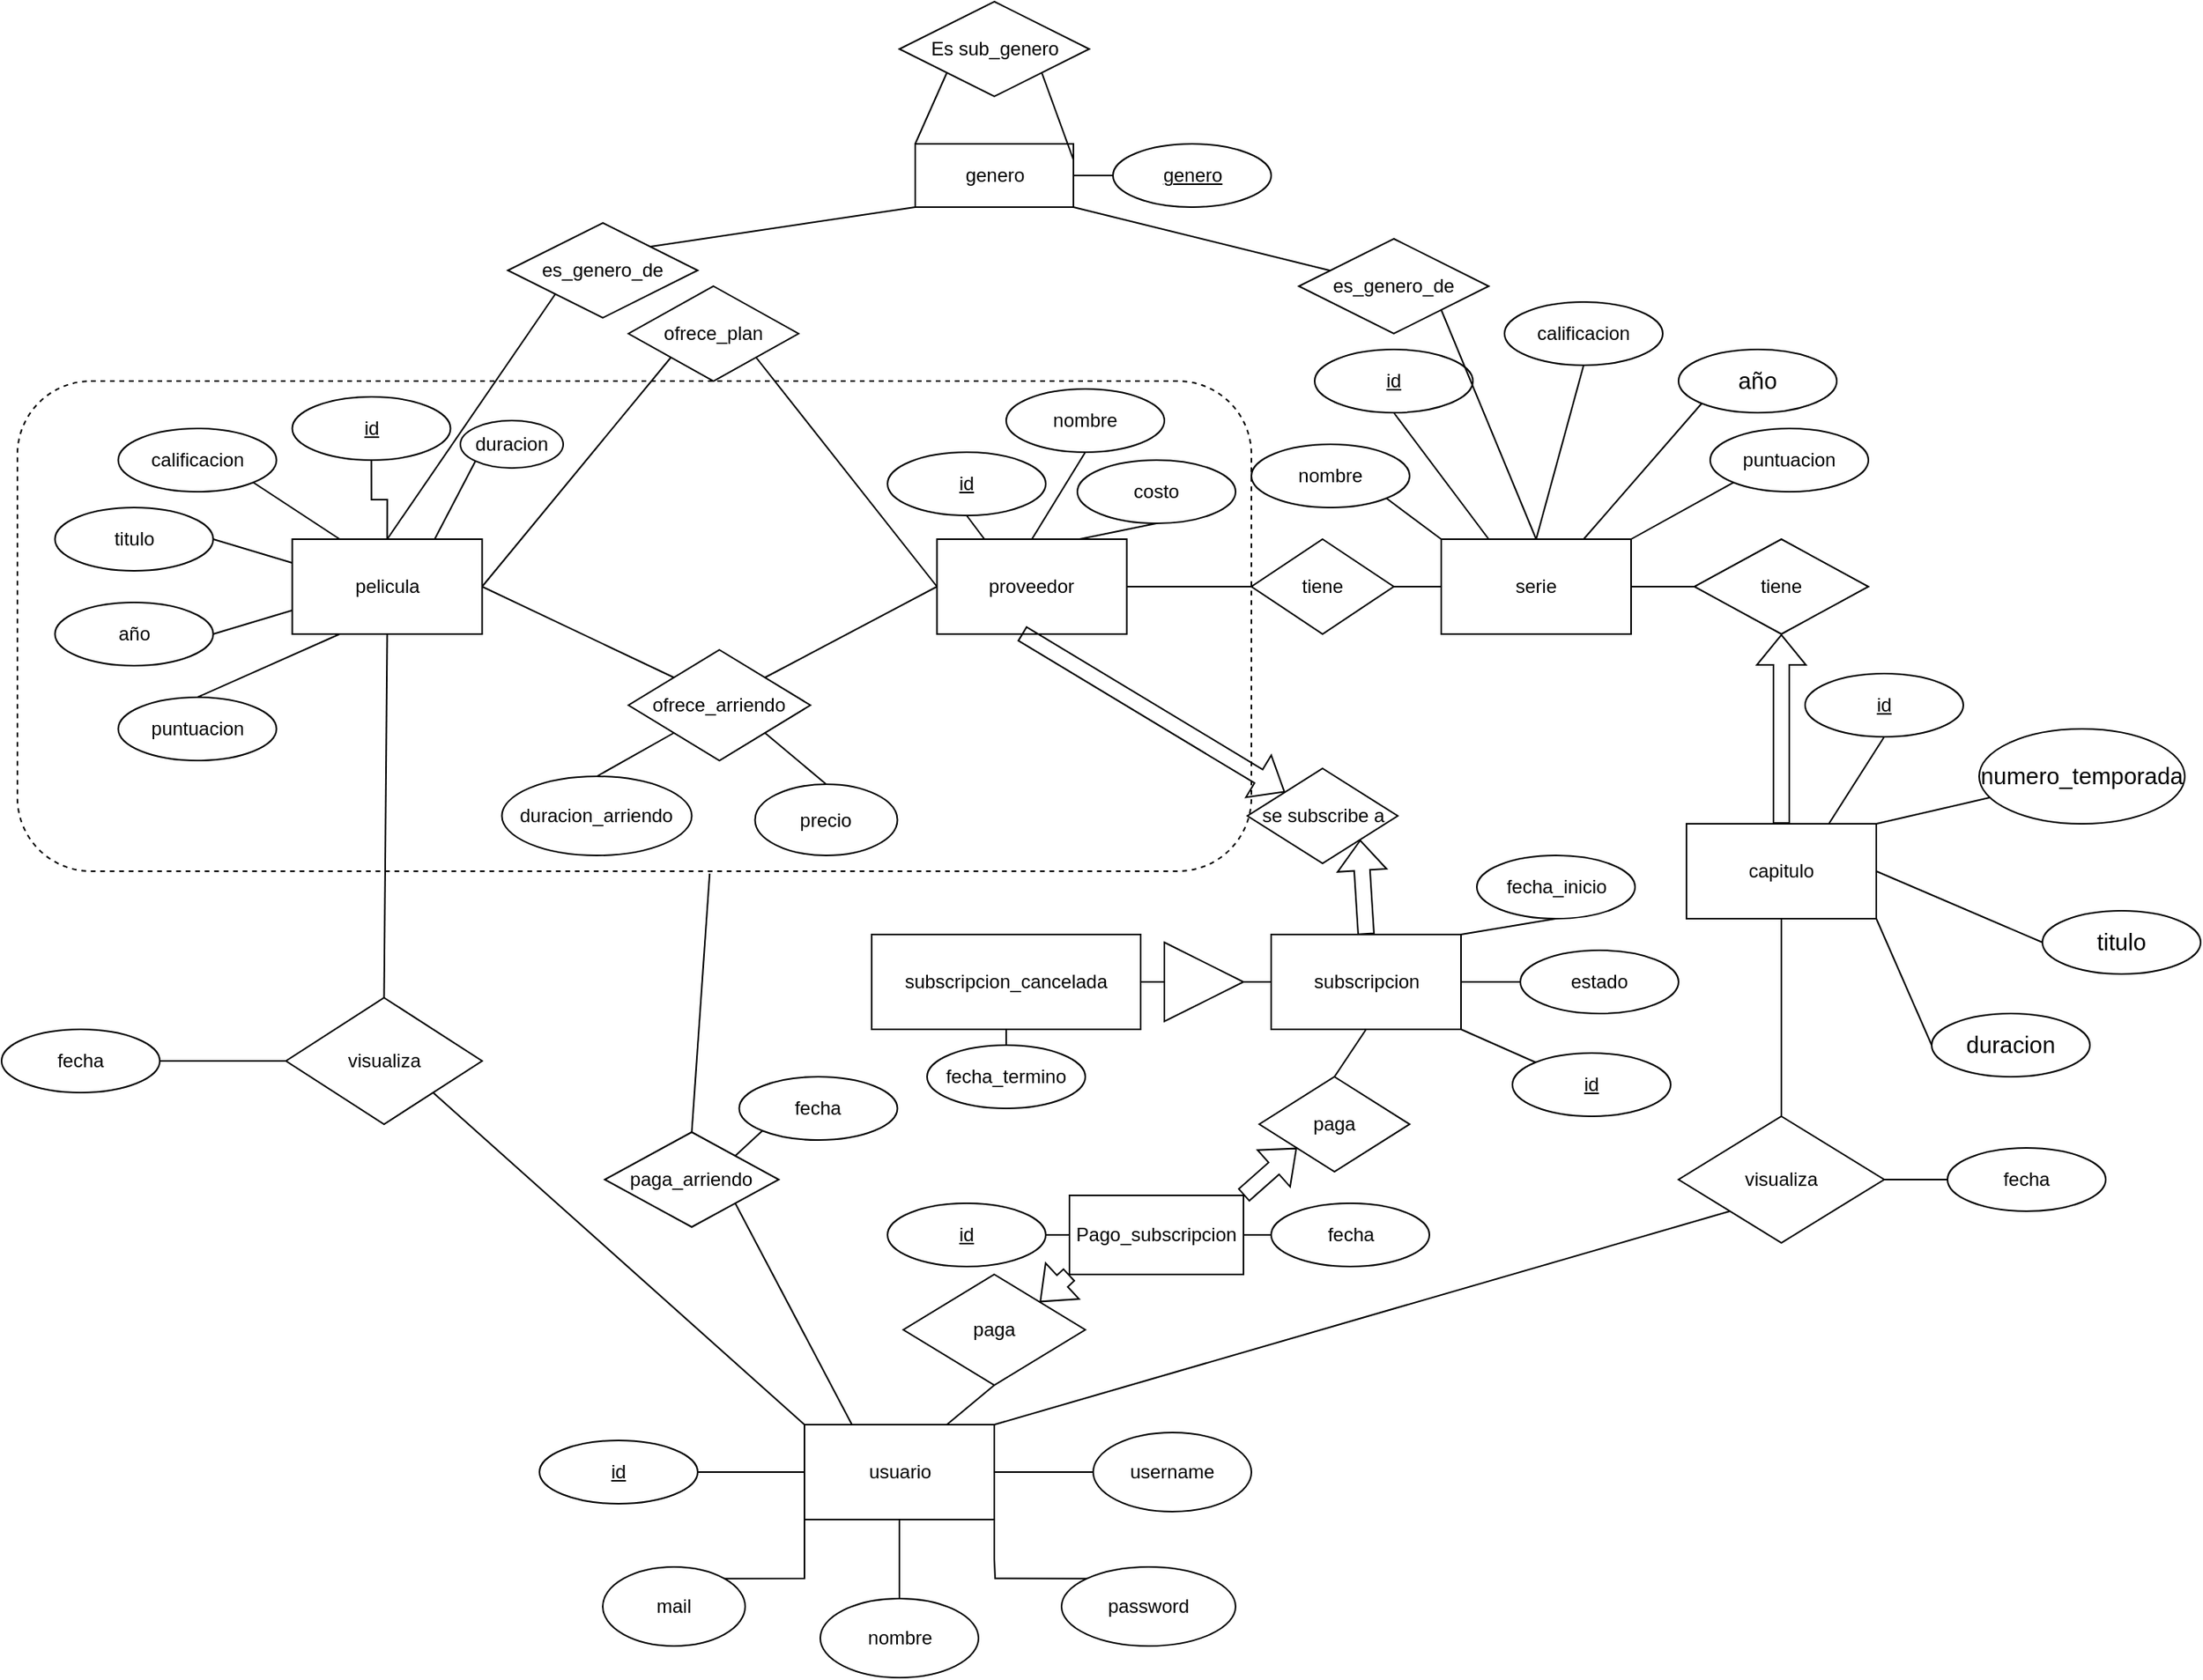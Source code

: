 <mxfile version="15.5.2" type="github">
  <diagram id="vlHWbcFzSscFvXUxdv6s" name="Page-1">
    <mxGraphModel dx="2475" dy="1999" grid="1" gridSize="10" guides="1" tooltips="1" connect="1" arrows="1" fold="1" page="1" pageScale="1" pageWidth="850" pageHeight="1100" math="0" shadow="0">
      <root>
        <mxCell id="0" />
        <mxCell id="1" parent="0" />
        <mxCell id="LzsUhwHeqIONg-uNbYEA-2" value="usuario" style="rounded=0;whiteSpace=wrap;html=1;" parent="1" vertex="1">
          <mxGeometry x="237.5" y="740" width="120" height="60" as="geometry" />
        </mxCell>
        <mxCell id="LzsUhwHeqIONg-uNbYEA-3" value="id" style="ellipse;whiteSpace=wrap;html=1;align=center;fontStyle=4;" parent="1" vertex="1">
          <mxGeometry x="70" y="750" width="100" height="40" as="geometry" />
        </mxCell>
        <mxCell id="LzsUhwHeqIONg-uNbYEA-4" value="" style="endArrow=none;html=1;rounded=0;edgeStyle=orthogonalEdgeStyle;entryX=1;entryY=0.5;entryDx=0;entryDy=0;exitX=0;exitY=0.5;exitDx=0;exitDy=0;" parent="1" source="LzsUhwHeqIONg-uNbYEA-2" target="LzsUhwHeqIONg-uNbYEA-3" edge="1">
          <mxGeometry relative="1" as="geometry">
            <mxPoint x="260" y="800" as="sourcePoint" />
            <mxPoint x="420" y="800" as="targetPoint" />
          </mxGeometry>
        </mxCell>
        <mxCell id="LzsUhwHeqIONg-uNbYEA-5" value="pelicula" style="rounded=0;whiteSpace=wrap;html=1;" parent="1" vertex="1">
          <mxGeometry x="-86.25" y="180" width="120" height="60" as="geometry" />
        </mxCell>
        <mxCell id="LzsUhwHeqIONg-uNbYEA-6" value="id" style="ellipse;whiteSpace=wrap;html=1;align=center;fontStyle=4;" parent="1" vertex="1">
          <mxGeometry x="-86.25" y="90" width="100" height="40" as="geometry" />
        </mxCell>
        <mxCell id="LzsUhwHeqIONg-uNbYEA-7" value="" style="endArrow=none;html=1;rounded=0;edgeStyle=orthogonalEdgeStyle;entryX=0.5;entryY=1;entryDx=0;entryDy=0;exitX=0.5;exitY=0;exitDx=0;exitDy=0;" parent="1" source="LzsUhwHeqIONg-uNbYEA-5" target="LzsUhwHeqIONg-uNbYEA-6" edge="1">
          <mxGeometry relative="1" as="geometry">
            <mxPoint x="-156.25" y="180" as="sourcePoint" />
            <mxPoint x="3.75" y="180" as="targetPoint" />
          </mxGeometry>
        </mxCell>
        <mxCell id="LzsUhwHeqIONg-uNbYEA-8" value="proveedor" style="rounded=0;whiteSpace=wrap;html=1;" parent="1" vertex="1">
          <mxGeometry x="321.25" y="180" width="120" height="60" as="geometry" />
        </mxCell>
        <mxCell id="LzsUhwHeqIONg-uNbYEA-9" value="id" style="ellipse;whiteSpace=wrap;html=1;align=center;fontStyle=4;" parent="1" vertex="1">
          <mxGeometry x="290" y="125" width="100" height="40" as="geometry" />
        </mxCell>
        <mxCell id="LzsUhwHeqIONg-uNbYEA-10" value="" style="endArrow=none;html=1;rounded=0;entryX=0.5;entryY=1;entryDx=0;entryDy=0;exitX=0.25;exitY=0;exitDx=0;exitDy=0;" parent="1" source="LzsUhwHeqIONg-uNbYEA-8" target="LzsUhwHeqIONg-uNbYEA-9" edge="1">
          <mxGeometry relative="1" as="geometry">
            <mxPoint x="-118.75" y="210" as="sourcePoint" />
            <mxPoint x="41.25" y="210" as="targetPoint" />
          </mxGeometry>
        </mxCell>
        <mxCell id="LzsUhwHeqIONg-uNbYEA-11" value="serie" style="rounded=0;whiteSpace=wrap;html=1;" parent="1" vertex="1">
          <mxGeometry x="640" y="180" width="120" height="60" as="geometry" />
        </mxCell>
        <mxCell id="LzsUhwHeqIONg-uNbYEA-12" value="id" style="ellipse;whiteSpace=wrap;html=1;align=center;fontStyle=4;" parent="1" vertex="1">
          <mxGeometry x="560" y="60" width="100" height="40" as="geometry" />
        </mxCell>
        <mxCell id="LzsUhwHeqIONg-uNbYEA-13" value="" style="endArrow=none;html=1;rounded=0;entryX=0.5;entryY=1;entryDx=0;entryDy=0;exitX=0.25;exitY=0;exitDx=0;exitDy=0;" parent="1" source="LzsUhwHeqIONg-uNbYEA-11" target="LzsUhwHeqIONg-uNbYEA-12" edge="1">
          <mxGeometry relative="1" as="geometry">
            <mxPoint x="700" y="180" as="sourcePoint" />
            <mxPoint x="860" y="180" as="targetPoint" />
          </mxGeometry>
        </mxCell>
        <mxCell id="LzsUhwHeqIONg-uNbYEA-14" value="ofrece_plan" style="shape=rhombus;perimeter=rhombusPerimeter;whiteSpace=wrap;html=1;align=center;" parent="1" vertex="1">
          <mxGeometry x="126.25" y="20" width="107.5" height="60" as="geometry" />
        </mxCell>
        <mxCell id="LzsUhwHeqIONg-uNbYEA-15" value="tiene" style="shape=rhombus;perimeter=rhombusPerimeter;whiteSpace=wrap;html=1;align=center;" parent="1" vertex="1">
          <mxGeometry x="520" y="180" width="90" height="60" as="geometry" />
        </mxCell>
        <mxCell id="LzsUhwHeqIONg-uNbYEA-16" value="" style="endArrow=none;html=1;rounded=0;exitX=1;exitY=0.5;exitDx=0;exitDy=0;entryX=0;entryY=1;entryDx=0;entryDy=0;" parent="1" source="LzsUhwHeqIONg-uNbYEA-5" target="LzsUhwHeqIONg-uNbYEA-14" edge="1">
          <mxGeometry relative="1" as="geometry">
            <mxPoint x="33.75" y="260" as="sourcePoint" />
            <mxPoint x="73.75" y="210" as="targetPoint" />
          </mxGeometry>
        </mxCell>
        <mxCell id="LzsUhwHeqIONg-uNbYEA-17" value="" style="endArrow=none;html=1;rounded=0;exitX=1;exitY=1;exitDx=0;exitDy=0;entryX=0;entryY=0.5;entryDx=0;entryDy=0;" parent="1" source="LzsUhwHeqIONg-uNbYEA-14" target="LzsUhwHeqIONg-uNbYEA-8" edge="1">
          <mxGeometry relative="1" as="geometry">
            <mxPoint x="206.25" y="120" as="sourcePoint" />
            <mxPoint x="326.25" y="210" as="targetPoint" />
          </mxGeometry>
        </mxCell>
        <mxCell id="LzsUhwHeqIONg-uNbYEA-18" value="" style="endArrow=none;html=1;rounded=0;edgeStyle=orthogonalEdgeStyle;exitX=1;exitY=0.5;exitDx=0;exitDy=0;entryX=0;entryY=0.5;entryDx=0;entryDy=0;" parent="1" source="LzsUhwHeqIONg-uNbYEA-8" target="LzsUhwHeqIONg-uNbYEA-15" edge="1">
          <mxGeometry relative="1" as="geometry">
            <mxPoint x="490" y="210" as="sourcePoint" />
            <mxPoint x="520" y="210" as="targetPoint" />
          </mxGeometry>
        </mxCell>
        <mxCell id="LzsUhwHeqIONg-uNbYEA-19" value="" style="endArrow=none;html=1;rounded=0;edgeStyle=orthogonalEdgeStyle;exitX=1;exitY=0.5;exitDx=0;exitDy=0;entryX=0;entryY=0.5;entryDx=0;entryDy=0;" parent="1" source="LzsUhwHeqIONg-uNbYEA-15" target="LzsUhwHeqIONg-uNbYEA-11" edge="1">
          <mxGeometry relative="1" as="geometry">
            <mxPoint x="440" y="60" as="sourcePoint" />
            <mxPoint x="600" y="60" as="targetPoint" />
          </mxGeometry>
        </mxCell>
        <mxCell id="LzsUhwHeqIONg-uNbYEA-20" value="paga" style="shape=rhombus;perimeter=rhombusPerimeter;whiteSpace=wrap;html=1;align=center;" parent="1" vertex="1">
          <mxGeometry x="300" y="645" width="115" height="70" as="geometry" />
        </mxCell>
        <mxCell id="LzsUhwHeqIONg-uNbYEA-21" value="" style="endArrow=none;html=1;rounded=0;exitX=0.5;exitY=1;exitDx=0;exitDy=0;entryX=0.75;entryY=0;entryDx=0;entryDy=0;" parent="1" source="LzsUhwHeqIONg-uNbYEA-20" target="LzsUhwHeqIONg-uNbYEA-2" edge="1">
          <mxGeometry relative="1" as="geometry">
            <mxPoint x="340" y="590" as="sourcePoint" />
            <mxPoint x="500" y="590" as="targetPoint" />
          </mxGeometry>
        </mxCell>
        <mxCell id="LzsUhwHeqIONg-uNbYEA-22" value="nombre" style="ellipse;whiteSpace=wrap;html=1;" parent="1" vertex="1">
          <mxGeometry x="247.5" y="850" width="100" height="50" as="geometry" />
        </mxCell>
        <mxCell id="LzsUhwHeqIONg-uNbYEA-23" value="mail" style="ellipse;whiteSpace=wrap;html=1;" parent="1" vertex="1">
          <mxGeometry x="110" y="830" width="90" height="50" as="geometry" />
        </mxCell>
        <mxCell id="LzsUhwHeqIONg-uNbYEA-24" value="password" style="ellipse;whiteSpace=wrap;html=1;" parent="1" vertex="1">
          <mxGeometry x="400" y="830" width="110" height="50" as="geometry" />
        </mxCell>
        <mxCell id="LzsUhwHeqIONg-uNbYEA-25" value="username" style="ellipse;whiteSpace=wrap;html=1;" parent="1" vertex="1">
          <mxGeometry x="420" y="745" width="100" height="50" as="geometry" />
        </mxCell>
        <mxCell id="LzsUhwHeqIONg-uNbYEA-26" value="" style="endArrow=none;html=1;rounded=0;edgeStyle=orthogonalEdgeStyle;exitX=1;exitY=0;exitDx=0;exitDy=0;entryX=0;entryY=1;entryDx=0;entryDy=0;" parent="1" source="LzsUhwHeqIONg-uNbYEA-23" target="LzsUhwHeqIONg-uNbYEA-2" edge="1">
          <mxGeometry relative="1" as="geometry">
            <mxPoint x="160" y="1000" as="sourcePoint" />
            <mxPoint x="320" y="1000" as="targetPoint" />
          </mxGeometry>
        </mxCell>
        <mxCell id="LzsUhwHeqIONg-uNbYEA-27" value="" style="endArrow=none;html=1;rounded=0;edgeStyle=orthogonalEdgeStyle;exitX=0.5;exitY=1;exitDx=0;exitDy=0;entryX=0.5;entryY=0;entryDx=0;entryDy=0;" parent="1" source="LzsUhwHeqIONg-uNbYEA-2" target="LzsUhwHeqIONg-uNbYEA-22" edge="1">
          <mxGeometry relative="1" as="geometry">
            <mxPoint x="360" y="800" as="sourcePoint" />
            <mxPoint x="520" y="800" as="targetPoint" />
          </mxGeometry>
        </mxCell>
        <mxCell id="LzsUhwHeqIONg-uNbYEA-28" value="" style="endArrow=none;html=1;rounded=0;edgeStyle=orthogonalEdgeStyle;entryX=0;entryY=0.5;entryDx=0;entryDy=0;exitX=1;exitY=0.5;exitDx=0;exitDy=0;" parent="1" source="LzsUhwHeqIONg-uNbYEA-2" target="LzsUhwHeqIONg-uNbYEA-25" edge="1">
          <mxGeometry relative="1" as="geometry">
            <mxPoint x="390" y="770" as="sourcePoint" />
            <mxPoint x="190" y="1040" as="targetPoint" />
          </mxGeometry>
        </mxCell>
        <mxCell id="LzsUhwHeqIONg-uNbYEA-29" value="" style="endArrow=none;html=1;rounded=0;edgeStyle=orthogonalEdgeStyle;exitX=1;exitY=1;exitDx=0;exitDy=0;entryX=0;entryY=0;entryDx=0;entryDy=0;" parent="1" source="LzsUhwHeqIONg-uNbYEA-2" target="LzsUhwHeqIONg-uNbYEA-24" edge="1">
          <mxGeometry relative="1" as="geometry">
            <mxPoint x="320" y="990" as="sourcePoint" />
            <mxPoint x="480" y="990" as="targetPoint" />
            <Array as="points">
              <mxPoint x="358" y="825" />
              <mxPoint x="358" y="857" />
            </Array>
          </mxGeometry>
        </mxCell>
        <mxCell id="LzsUhwHeqIONg-uNbYEA-30" value="duracion" style="ellipse;whiteSpace=wrap;html=1;align=center;" parent="1" vertex="1">
          <mxGeometry x="20" y="105" width="65" height="30" as="geometry" />
        </mxCell>
        <mxCell id="LzsUhwHeqIONg-uNbYEA-31" value="calificacion" style="ellipse;whiteSpace=wrap;html=1;align=center;" parent="1" vertex="1">
          <mxGeometry x="-196.25" y="110" width="100" height="40" as="geometry" />
        </mxCell>
        <mxCell id="LzsUhwHeqIONg-uNbYEA-32" value="año" style="ellipse;whiteSpace=wrap;html=1;align=center;" parent="1" vertex="1">
          <mxGeometry x="-236.25" y="220" width="100" height="40" as="geometry" />
        </mxCell>
        <mxCell id="LzsUhwHeqIONg-uNbYEA-33" value="puntuacion" style="ellipse;whiteSpace=wrap;html=1;align=center;" parent="1" vertex="1">
          <mxGeometry x="-196.25" y="280" width="100" height="40" as="geometry" />
        </mxCell>
        <mxCell id="LzsUhwHeqIONg-uNbYEA-34" value="titulo" style="ellipse;whiteSpace=wrap;html=1;align=center;" parent="1" vertex="1">
          <mxGeometry x="-236.25" y="160" width="100" height="40" as="geometry" />
        </mxCell>
        <mxCell id="LzsUhwHeqIONg-uNbYEA-35" value="" style="endArrow=none;html=1;rounded=0;exitX=1;exitY=0.5;exitDx=0;exitDy=0;entryX=0;entryY=0.25;entryDx=0;entryDy=0;" parent="1" source="LzsUhwHeqIONg-uNbYEA-34" target="LzsUhwHeqIONg-uNbYEA-5" edge="1">
          <mxGeometry relative="1" as="geometry">
            <mxPoint x="-116.25" y="190" as="sourcePoint" />
            <mxPoint x="-86.25" y="180" as="targetPoint" />
          </mxGeometry>
        </mxCell>
        <mxCell id="LzsUhwHeqIONg-uNbYEA-36" value="" style="endArrow=none;html=1;rounded=0;entryX=0;entryY=1;entryDx=0;entryDy=0;exitX=0.75;exitY=0;exitDx=0;exitDy=0;" parent="1" source="LzsUhwHeqIONg-uNbYEA-5" target="LzsUhwHeqIONg-uNbYEA-30" edge="1">
          <mxGeometry relative="1" as="geometry">
            <mxPoint x="-86.25" y="270" as="sourcePoint" />
            <mxPoint x="73.75" y="270" as="targetPoint" />
          </mxGeometry>
        </mxCell>
        <mxCell id="LzsUhwHeqIONg-uNbYEA-37" value="" style="endArrow=none;html=1;rounded=0;exitX=1;exitY=1;exitDx=0;exitDy=0;entryX=0.25;entryY=0;entryDx=0;entryDy=0;" parent="1" source="LzsUhwHeqIONg-uNbYEA-31" target="LzsUhwHeqIONg-uNbYEA-5" edge="1">
          <mxGeometry relative="1" as="geometry">
            <mxPoint x="-46.25" y="370" as="sourcePoint" />
            <mxPoint x="113.75" y="370" as="targetPoint" />
          </mxGeometry>
        </mxCell>
        <mxCell id="LzsUhwHeqIONg-uNbYEA-38" value="" style="endArrow=none;html=1;rounded=0;exitX=1;exitY=0.5;exitDx=0;exitDy=0;entryX=0;entryY=0.75;entryDx=0;entryDy=0;" parent="1" source="LzsUhwHeqIONg-uNbYEA-32" target="LzsUhwHeqIONg-uNbYEA-5" edge="1">
          <mxGeometry relative="1" as="geometry">
            <mxPoint x="-106.25" y="420" as="sourcePoint" />
            <mxPoint x="53.75" y="420" as="targetPoint" />
          </mxGeometry>
        </mxCell>
        <mxCell id="LzsUhwHeqIONg-uNbYEA-39" value="" style="endArrow=none;html=1;rounded=0;exitX=0.5;exitY=0;exitDx=0;exitDy=0;entryX=0.25;entryY=1;entryDx=0;entryDy=0;" parent="1" source="LzsUhwHeqIONg-uNbYEA-33" target="LzsUhwHeqIONg-uNbYEA-5" edge="1">
          <mxGeometry relative="1" as="geometry">
            <mxPoint x="-120.895" y="285.858" as="sourcePoint" />
            <mxPoint x="23.75" y="430" as="targetPoint" />
          </mxGeometry>
        </mxCell>
        <mxCell id="LzsUhwHeqIONg-uNbYEA-40" value="puntuacion" style="ellipse;whiteSpace=wrap;html=1;align=center;" parent="1" vertex="1">
          <mxGeometry x="810" y="110" width="100" height="40" as="geometry" />
        </mxCell>
        <mxCell id="LzsUhwHeqIONg-uNbYEA-41" value="calificacion" style="ellipse;whiteSpace=wrap;html=1;align=center;" parent="1" vertex="1">
          <mxGeometry x="680" y="30" width="100" height="40" as="geometry" />
        </mxCell>
        <mxCell id="LzsUhwHeqIONg-uNbYEA-42" value="nombre" style="ellipse;whiteSpace=wrap;html=1;align=center;" parent="1" vertex="1">
          <mxGeometry x="520" y="120" width="100" height="40" as="geometry" />
        </mxCell>
        <mxCell id="LzsUhwHeqIONg-uNbYEA-43" value="" style="endArrow=none;html=1;rounded=0;exitX=1;exitY=1;exitDx=0;exitDy=0;entryX=0;entryY=0;entryDx=0;entryDy=0;" parent="1" source="LzsUhwHeqIONg-uNbYEA-42" target="LzsUhwHeqIONg-uNbYEA-11" edge="1">
          <mxGeometry relative="1" as="geometry">
            <mxPoint x="620" y="160" as="sourcePoint" />
            <mxPoint x="780" y="160" as="targetPoint" />
          </mxGeometry>
        </mxCell>
        <mxCell id="LzsUhwHeqIONg-uNbYEA-44" value="" style="endArrow=none;html=1;exitX=0.5;exitY=0;exitDx=0;exitDy=0;rounded=0;entryX=0.5;entryY=1;entryDx=0;entryDy=0;" parent="1" source="LzsUhwHeqIONg-uNbYEA-11" target="LzsUhwHeqIONg-uNbYEA-41" edge="1">
          <mxGeometry relative="1" as="geometry">
            <mxPoint x="620" y="290" as="sourcePoint" />
            <mxPoint x="710" y="80" as="targetPoint" />
          </mxGeometry>
        </mxCell>
        <mxCell id="LzsUhwHeqIONg-uNbYEA-45" value="" style="endArrow=none;html=1;rounded=0;exitX=1;exitY=0;exitDx=0;exitDy=0;entryX=0;entryY=1;entryDx=0;entryDy=0;" parent="1" source="LzsUhwHeqIONg-uNbYEA-11" target="LzsUhwHeqIONg-uNbYEA-40" edge="1">
          <mxGeometry relative="1" as="geometry">
            <mxPoint x="790" y="220" as="sourcePoint" />
            <mxPoint x="820" y="210" as="targetPoint" />
          </mxGeometry>
        </mxCell>
        <mxCell id="LzsUhwHeqIONg-uNbYEA-48" value="nombre" style="ellipse;whiteSpace=wrap;html=1;align=center;" parent="1" vertex="1">
          <mxGeometry x="365" y="85" width="100" height="40" as="geometry" />
        </mxCell>
        <mxCell id="LzsUhwHeqIONg-uNbYEA-49" value="" style="endArrow=none;html=1;rounded=0;entryX=0.5;entryY=1;entryDx=0;entryDy=0;exitX=0.5;exitY=0;exitDx=0;exitDy=0;" parent="1" source="LzsUhwHeqIONg-uNbYEA-8" target="LzsUhwHeqIONg-uNbYEA-48" edge="1">
          <mxGeometry relative="1" as="geometry">
            <mxPoint x="371.25" y="190" as="sourcePoint" />
            <mxPoint x="303.75" y="100" as="targetPoint" />
          </mxGeometry>
        </mxCell>
        <mxCell id="LzsUhwHeqIONg-uNbYEA-50" value="costo" style="ellipse;whiteSpace=wrap;html=1;align=center;" parent="1" vertex="1">
          <mxGeometry x="410" y="130" width="100" height="40" as="geometry" />
        </mxCell>
        <mxCell id="LzsUhwHeqIONg-uNbYEA-51" value="" style="endArrow=none;html=1;rounded=0;entryX=0.5;entryY=1;entryDx=0;entryDy=0;exitX=0.75;exitY=0;exitDx=0;exitDy=0;" parent="1" source="LzsUhwHeqIONg-uNbYEA-8" target="LzsUhwHeqIONg-uNbYEA-50" edge="1">
          <mxGeometry relative="1" as="geometry">
            <mxPoint x="371.25" y="190" as="sourcePoint" />
            <mxPoint x="303.75" y="100" as="targetPoint" />
            <Array as="points" />
          </mxGeometry>
        </mxCell>
        <mxCell id="LzsUhwHeqIONg-uNbYEA-58" value="precio" style="ellipse;whiteSpace=wrap;html=1;align=center;" parent="1" vertex="1">
          <mxGeometry x="206.25" y="335" width="90" height="45" as="geometry" />
        </mxCell>
        <mxCell id="LzsUhwHeqIONg-uNbYEA-59" value="duracion_arriendo" style="ellipse;whiteSpace=wrap;html=1;align=center;" parent="1" vertex="1">
          <mxGeometry x="46.25" y="330" width="120" height="50" as="geometry" />
        </mxCell>
        <mxCell id="LzsUhwHeqIONg-uNbYEA-60" value="" style="endArrow=none;html=1;rounded=0;exitX=0.5;exitY=0;exitDx=0;exitDy=0;entryX=0;entryY=1;entryDx=0;entryDy=0;" parent="1" source="LzsUhwHeqIONg-uNbYEA-59" target="LzsUhwHeqIONg-uNbYEA-71" edge="1">
          <mxGeometry relative="1" as="geometry">
            <mxPoint x="316.25" y="380" as="sourcePoint" />
            <mxPoint x="196.25" y="450" as="targetPoint" />
          </mxGeometry>
        </mxCell>
        <mxCell id="LzsUhwHeqIONg-uNbYEA-63" value="" style="endArrow=none;html=1;rounded=0;exitX=1;exitY=1;exitDx=0;exitDy=0;entryX=0.5;entryY=0;entryDx=0;entryDy=0;" parent="1" source="LzsUhwHeqIONg-uNbYEA-71" target="LzsUhwHeqIONg-uNbYEA-58" edge="1">
          <mxGeometry relative="1" as="geometry">
            <mxPoint x="256.25" y="450" as="sourcePoint" />
            <mxPoint x="226.25" y="430" as="targetPoint" />
          </mxGeometry>
        </mxCell>
        <mxCell id="LzsUhwHeqIONg-uNbYEA-71" value="ofrece_arriendo" style="rhombus;whiteSpace=wrap;html=1;" parent="1" vertex="1">
          <mxGeometry x="126.25" y="250" width="115" height="70" as="geometry" />
        </mxCell>
        <mxCell id="LzsUhwHeqIONg-uNbYEA-72" value="" style="endArrow=none;html=1;rounded=0;exitX=1;exitY=0.5;exitDx=0;exitDy=0;entryX=0;entryY=0;entryDx=0;entryDy=0;" parent="1" source="LzsUhwHeqIONg-uNbYEA-5" target="LzsUhwHeqIONg-uNbYEA-71" edge="1">
          <mxGeometry relative="1" as="geometry">
            <mxPoint x="43.75" y="220" as="sourcePoint" />
            <mxPoint x="156.25" y="170" as="targetPoint" />
          </mxGeometry>
        </mxCell>
        <mxCell id="LzsUhwHeqIONg-uNbYEA-73" value="" style="endArrow=none;html=1;rounded=0;exitX=1;exitY=0;exitDx=0;exitDy=0;entryX=0;entryY=0.5;entryDx=0;entryDy=0;" parent="1" source="LzsUhwHeqIONg-uNbYEA-71" target="LzsUhwHeqIONg-uNbYEA-8" edge="1">
          <mxGeometry relative="1" as="geometry">
            <mxPoint x="43.75" y="220" as="sourcePoint" />
            <mxPoint x="170" y="277.5" as="targetPoint" />
          </mxGeometry>
        </mxCell>
        <mxCell id="LzsUhwHeqIONg-uNbYEA-74" value="paga_arriendo" style="rhombus;whiteSpace=wrap;html=1;" parent="1" vertex="1">
          <mxGeometry x="111.25" y="555" width="110" height="60" as="geometry" />
        </mxCell>
        <mxCell id="LzsUhwHeqIONg-uNbYEA-76" value="capitulo" style="whiteSpace=wrap;html=1;align=center;" parent="1" vertex="1">
          <mxGeometry x="795" y="360" width="120" height="60" as="geometry" />
        </mxCell>
        <mxCell id="LzsUhwHeqIONg-uNbYEA-77" value="tiene" style="shape=rhombus;perimeter=rhombusPerimeter;whiteSpace=wrap;html=1;align=center;" parent="1" vertex="1">
          <mxGeometry x="800" y="180" width="110" height="60" as="geometry" />
        </mxCell>
        <mxCell id="LzsUhwHeqIONg-uNbYEA-78" value="" style="endArrow=none;html=1;rounded=0;entryX=0;entryY=0.5;entryDx=0;entryDy=0;exitX=1;exitY=0.5;exitDx=0;exitDy=0;" parent="1" source="LzsUhwHeqIONg-uNbYEA-11" target="LzsUhwHeqIONg-uNbYEA-77" edge="1">
          <mxGeometry relative="1" as="geometry">
            <mxPoint x="800" y="230" as="sourcePoint" />
            <mxPoint x="570" y="180" as="targetPoint" />
          </mxGeometry>
        </mxCell>
        <mxCell id="LzsUhwHeqIONg-uNbYEA-81" value="id" style="ellipse;whiteSpace=wrap;html=1;align=center;fontStyle=4;" parent="1" vertex="1">
          <mxGeometry x="870" y="265" width="100" height="40" as="geometry" />
        </mxCell>
        <mxCell id="LzsUhwHeqIONg-uNbYEA-82" value="" style="endArrow=none;html=1;rounded=0;entryX=0.75;entryY=0;entryDx=0;entryDy=0;exitX=0.5;exitY=1;exitDx=0;exitDy=0;" parent="1" target="LzsUhwHeqIONg-uNbYEA-76" edge="1" source="LzsUhwHeqIONg-uNbYEA-81">
          <mxGeometry relative="1" as="geometry">
            <mxPoint x="1010" y="110" as="sourcePoint" />
            <mxPoint x="1170" y="110" as="targetPoint" />
          </mxGeometry>
        </mxCell>
        <mxCell id="LzsUhwHeqIONg-uNbYEA-83" value="&lt;span style=&quot;font-size: 11.0pt ; line-height: 107% ; font-family: &amp;#34;calibri&amp;#34; , sans-serif&quot;&gt;numero_temporada&lt;/span&gt;" style="ellipse;whiteSpace=wrap;html=1;align=center;" parent="1" vertex="1">
          <mxGeometry x="980" y="300" width="130" height="60" as="geometry" />
        </mxCell>
        <mxCell id="LzsUhwHeqIONg-uNbYEA-84" value="&lt;span style=&quot;font-size: 11.0pt ; line-height: 107% ; font-family: &amp;#34;calibri&amp;#34; , sans-serif&quot;&gt;titulo&lt;/span&gt;" style="ellipse;whiteSpace=wrap;html=1;align=center;" parent="1" vertex="1">
          <mxGeometry x="1020" y="415" width="100" height="40" as="geometry" />
        </mxCell>
        <mxCell id="LzsUhwHeqIONg-uNbYEA-85" value="&lt;span style=&quot;font-size: 11.0pt ; line-height: 107% ; font-family: &amp;#34;calibri&amp;#34; , sans-serif&quot;&gt;año&lt;/span&gt;" style="ellipse;whiteSpace=wrap;html=1;align=center;" parent="1" vertex="1">
          <mxGeometry x="790" y="60" width="100" height="40" as="geometry" />
        </mxCell>
        <mxCell id="LzsUhwHeqIONg-uNbYEA-86" value="&lt;span style=&quot;font-size: 11.0pt ; line-height: 107% ; font-family: &amp;#34;calibri&amp;#34; , sans-serif&quot;&gt;duracion&lt;/span&gt;" style="ellipse;whiteSpace=wrap;html=1;align=center;" parent="1" vertex="1">
          <mxGeometry x="950" y="480" width="100" height="40" as="geometry" />
        </mxCell>
        <mxCell id="LzsUhwHeqIONg-uNbYEA-87" value="" style="endArrow=none;html=1;rounded=0;exitX=1;exitY=0;exitDx=0;exitDy=0;" parent="1" source="LzsUhwHeqIONg-uNbYEA-76" target="LzsUhwHeqIONg-uNbYEA-83" edge="1">
          <mxGeometry relative="1" as="geometry">
            <mxPoint x="1000" y="310" as="sourcePoint" />
            <mxPoint x="1160" y="310" as="targetPoint" />
          </mxGeometry>
        </mxCell>
        <mxCell id="LzsUhwHeqIONg-uNbYEA-89" value="" style="endArrow=none;html=1;rounded=0;entryX=0;entryY=0.5;entryDx=0;entryDy=0;exitX=1;exitY=1;exitDx=0;exitDy=0;" parent="1" target="LzsUhwHeqIONg-uNbYEA-86" edge="1" source="LzsUhwHeqIONg-uNbYEA-76">
          <mxGeometry relative="1" as="geometry">
            <mxPoint x="1110" y="210" as="sourcePoint" />
            <mxPoint x="1270" y="210" as="targetPoint" />
          </mxGeometry>
        </mxCell>
        <mxCell id="LzsUhwHeqIONg-uNbYEA-90" value="" style="endArrow=none;html=1;rounded=0;entryX=0;entryY=1;entryDx=0;entryDy=0;exitX=0.75;exitY=0;exitDx=0;exitDy=0;" parent="1" source="LzsUhwHeqIONg-uNbYEA-11" target="LzsUhwHeqIONg-uNbYEA-85" edge="1">
          <mxGeometry relative="1" as="geometry">
            <mxPoint x="1120" y="220" as="sourcePoint" />
            <mxPoint x="1250" y="220" as="targetPoint" />
          </mxGeometry>
        </mxCell>
        <mxCell id="LzsUhwHeqIONg-uNbYEA-91" value="" style="endArrow=none;html=1;rounded=0;entryX=0;entryY=0.5;entryDx=0;entryDy=0;exitX=1;exitY=0.5;exitDx=0;exitDy=0;" parent="1" source="LzsUhwHeqIONg-uNbYEA-76" target="LzsUhwHeqIONg-uNbYEA-84" edge="1">
          <mxGeometry relative="1" as="geometry">
            <mxPoint x="1130" y="230" as="sourcePoint" />
            <mxPoint x="1260" y="230" as="targetPoint" />
          </mxGeometry>
        </mxCell>
        <mxCell id="LzsUhwHeqIONg-uNbYEA-92" value="genero" style="whiteSpace=wrap;html=1;align=center;" parent="1" vertex="1">
          <mxGeometry x="307.5" y="-70" width="100" height="40" as="geometry" />
        </mxCell>
        <mxCell id="LzsUhwHeqIONg-uNbYEA-93" value="Es sub_genero" style="shape=rhombus;perimeter=rhombusPerimeter;whiteSpace=wrap;html=1;align=center;" parent="1" vertex="1">
          <mxGeometry x="297.5" y="-160" width="120" height="60" as="geometry" />
        </mxCell>
        <mxCell id="LzsUhwHeqIONg-uNbYEA-94" value="" style="endArrow=none;html=1;rounded=0;entryX=0;entryY=0;entryDx=0;entryDy=0;exitX=0;exitY=1;exitDx=0;exitDy=0;" parent="1" source="LzsUhwHeqIONg-uNbYEA-93" target="LzsUhwHeqIONg-uNbYEA-92" edge="1">
          <mxGeometry relative="1" as="geometry">
            <mxPoint x="122.5" y="-80" as="sourcePoint" />
            <mxPoint x="282.5" y="-80" as="targetPoint" />
          </mxGeometry>
        </mxCell>
        <mxCell id="LzsUhwHeqIONg-uNbYEA-95" value="" style="endArrow=none;html=1;rounded=0;exitX=1;exitY=1;exitDx=0;exitDy=0;entryX=1;entryY=0.25;entryDx=0;entryDy=0;" parent="1" source="LzsUhwHeqIONg-uNbYEA-93" target="LzsUhwHeqIONg-uNbYEA-92" edge="1">
          <mxGeometry relative="1" as="geometry">
            <mxPoint x="562.5" y="-190" as="sourcePoint" />
            <mxPoint x="722.5" y="-190" as="targetPoint" />
          </mxGeometry>
        </mxCell>
        <mxCell id="LzsUhwHeqIONg-uNbYEA-96" value="es_genero_de" style="shape=rhombus;perimeter=rhombusPerimeter;whiteSpace=wrap;html=1;align=center;" parent="1" vertex="1">
          <mxGeometry x="50" y="-20" width="120" height="60" as="geometry" />
        </mxCell>
        <mxCell id="LzsUhwHeqIONg-uNbYEA-97" value="es_genero_de" style="shape=rhombus;perimeter=rhombusPerimeter;whiteSpace=wrap;html=1;align=center;" parent="1" vertex="1">
          <mxGeometry x="550" y="-10" width="120" height="60" as="geometry" />
        </mxCell>
        <mxCell id="LzsUhwHeqIONg-uNbYEA-99" value="" style="endArrow=none;html=1;rounded=0;exitX=1;exitY=0;exitDx=0;exitDy=0;entryX=0;entryY=1;entryDx=0;entryDy=0;" parent="1" source="LzsUhwHeqIONg-uNbYEA-96" target="LzsUhwHeqIONg-uNbYEA-92" edge="1">
          <mxGeometry relative="1" as="geometry">
            <mxPoint x="290" y="-40" as="sourcePoint" />
            <mxPoint x="450" y="-40" as="targetPoint" />
          </mxGeometry>
        </mxCell>
        <mxCell id="LzsUhwHeqIONg-uNbYEA-100" value="" style="endArrow=none;html=1;rounded=0;entryX=1;entryY=1;entryDx=0;entryDy=0;" parent="1" source="LzsUhwHeqIONg-uNbYEA-97" target="LzsUhwHeqIONg-uNbYEA-92" edge="1">
          <mxGeometry relative="1" as="geometry">
            <mxPoint x="220" y="-35" as="sourcePoint" />
            <mxPoint x="375" y="-130" as="targetPoint" />
          </mxGeometry>
        </mxCell>
        <mxCell id="LzsUhwHeqIONg-uNbYEA-101" value="" style="endArrow=none;html=1;rounded=0;entryX=1;entryY=1;entryDx=0;entryDy=0;exitX=0.5;exitY=0;exitDx=0;exitDy=0;" parent="1" source="LzsUhwHeqIONg-uNbYEA-11" target="LzsUhwHeqIONg-uNbYEA-97" edge="1">
          <mxGeometry relative="1" as="geometry">
            <mxPoint x="883.333" y="-26.667" as="sourcePoint" />
            <mxPoint x="750" y="-110" as="targetPoint" />
          </mxGeometry>
        </mxCell>
        <mxCell id="LzsUhwHeqIONg-uNbYEA-102" value="" style="endArrow=none;html=1;rounded=0;entryX=0;entryY=1;entryDx=0;entryDy=0;exitX=0.5;exitY=0;exitDx=0;exitDy=0;" parent="1" source="LzsUhwHeqIONg-uNbYEA-5" target="LzsUhwHeqIONg-uNbYEA-96" edge="1">
          <mxGeometry relative="1" as="geometry">
            <mxPoint x="-140" y="-10" as="sourcePoint" />
            <mxPoint x="20" y="-10" as="targetPoint" />
          </mxGeometry>
        </mxCell>
        <mxCell id="Lq-seX1ARuiqlSKqtP_e-1" value="&lt;span&gt;subscripcion&lt;/span&gt;" style="rounded=0;whiteSpace=wrap;html=1;" vertex="1" parent="1">
          <mxGeometry x="532.5" y="430" width="120" height="60" as="geometry" />
        </mxCell>
        <mxCell id="Lq-seX1ARuiqlSKqtP_e-2" value="subscripcion_cancelada" style="rounded=0;whiteSpace=wrap;html=1;" vertex="1" parent="1">
          <mxGeometry x="280" y="430" width="170" height="60" as="geometry" />
        </mxCell>
        <mxCell id="Lq-seX1ARuiqlSKqtP_e-3" value="" style="triangle;whiteSpace=wrap;html=1;rotation=0;" vertex="1" parent="1">
          <mxGeometry x="465" y="435" width="50" height="50" as="geometry" />
        </mxCell>
        <mxCell id="Lq-seX1ARuiqlSKqtP_e-7" value="" style="shape=flexArrow;endArrow=classic;html=1;rounded=0;exitX=0.5;exitY=0;exitDx=0;exitDy=0;entryX=1;entryY=1;entryDx=0;entryDy=0;" edge="1" parent="1" source="Lq-seX1ARuiqlSKqtP_e-1" target="Lq-seX1ARuiqlSKqtP_e-8">
          <mxGeometry width="50" height="50" relative="1" as="geometry">
            <mxPoint x="522.5" y="400" as="sourcePoint" />
            <mxPoint x="572.5" y="420" as="targetPoint" />
          </mxGeometry>
        </mxCell>
        <mxCell id="Lq-seX1ARuiqlSKqtP_e-8" value="se subscribe a" style="shape=rhombus;perimeter=rhombusPerimeter;whiteSpace=wrap;html=1;align=center;" vertex="1" parent="1">
          <mxGeometry x="517.5" y="325" width="95" height="60" as="geometry" />
        </mxCell>
        <mxCell id="Lq-seX1ARuiqlSKqtP_e-9" value="id" style="ellipse;whiteSpace=wrap;html=1;align=center;fontStyle=4;" vertex="1" parent="1">
          <mxGeometry x="685" y="505" width="100" height="40" as="geometry" />
        </mxCell>
        <mxCell id="Lq-seX1ARuiqlSKqtP_e-10" value="" style="endArrow=none;html=1;rounded=0;exitX=1;exitY=1;exitDx=0;exitDy=0;entryX=0;entryY=0;entryDx=0;entryDy=0;" edge="1" parent="1" source="Lq-seX1ARuiqlSKqtP_e-1" target="Lq-seX1ARuiqlSKqtP_e-9">
          <mxGeometry relative="1" as="geometry">
            <mxPoint x="772.5" y="460" as="sourcePoint" />
            <mxPoint x="677.145" y="505.858" as="targetPoint" />
          </mxGeometry>
        </mxCell>
        <mxCell id="Lq-seX1ARuiqlSKqtP_e-12" value="fecha_termino" style="ellipse;whiteSpace=wrap;html=1;align=center;" vertex="1" parent="1">
          <mxGeometry x="315" y="500" width="100" height="40" as="geometry" />
        </mxCell>
        <mxCell id="Lq-seX1ARuiqlSKqtP_e-13" value="" style="endArrow=none;html=1;rounded=0;exitX=0.5;exitY=1;exitDx=0;exitDy=0;entryX=0.5;entryY=0;entryDx=0;entryDy=0;" edge="1" parent="1" source="Lq-seX1ARuiqlSKqtP_e-2" target="Lq-seX1ARuiqlSKqtP_e-12">
          <mxGeometry relative="1" as="geometry">
            <mxPoint x="1002.5" y="410" as="sourcePoint" />
            <mxPoint x="947.5" y="390" as="targetPoint" />
          </mxGeometry>
        </mxCell>
        <mxCell id="Lq-seX1ARuiqlSKqtP_e-14" value="fecha_inicio" style="ellipse;whiteSpace=wrap;html=1;align=center;" vertex="1" parent="1">
          <mxGeometry x="662.5" y="380" width="100" height="40" as="geometry" />
        </mxCell>
        <mxCell id="Lq-seX1ARuiqlSKqtP_e-15" value="" style="endArrow=none;html=1;rounded=0;exitX=1;exitY=0;exitDx=0;exitDy=0;entryX=0.5;entryY=1;entryDx=0;entryDy=0;" edge="1" parent="1" source="Lq-seX1ARuiqlSKqtP_e-1" target="Lq-seX1ARuiqlSKqtP_e-14">
          <mxGeometry relative="1" as="geometry">
            <mxPoint x="662.5" y="430" as="sourcePoint" />
            <mxPoint x="822.5" y="430" as="targetPoint" />
          </mxGeometry>
        </mxCell>
        <mxCell id="Lq-seX1ARuiqlSKqtP_e-16" value="estado" style="ellipse;whiteSpace=wrap;html=1;align=center;" vertex="1" parent="1">
          <mxGeometry x="690" y="440" width="100" height="40" as="geometry" />
        </mxCell>
        <mxCell id="Lq-seX1ARuiqlSKqtP_e-19" value="Pago_subscripcion" style="whiteSpace=wrap;html=1;align=center;" vertex="1" parent="1">
          <mxGeometry x="405" y="595" width="110" height="50" as="geometry" />
        </mxCell>
        <mxCell id="Lq-seX1ARuiqlSKqtP_e-22" value="" style="shape=flexArrow;endArrow=classic;html=1;rounded=0;exitX=0;exitY=1;exitDx=0;exitDy=0;entryX=1;entryY=0;entryDx=0;entryDy=0;" edge="1" parent="1" source="Lq-seX1ARuiqlSKqtP_e-19" target="LzsUhwHeqIONg-uNbYEA-20">
          <mxGeometry width="50" height="50" relative="1" as="geometry">
            <mxPoint x="642.5" y="770" as="sourcePoint" />
            <mxPoint x="487.5" y="715" as="targetPoint" />
          </mxGeometry>
        </mxCell>
        <mxCell id="Lq-seX1ARuiqlSKqtP_e-23" value="" style="shape=flexArrow;endArrow=classic;html=1;rounded=0;exitX=1;exitY=0;exitDx=0;exitDy=0;entryX=0;entryY=1;entryDx=0;entryDy=0;" edge="1" parent="1" source="Lq-seX1ARuiqlSKqtP_e-19" target="Lq-seX1ARuiqlSKqtP_e-46">
          <mxGeometry width="50" height="50" relative="1" as="geometry">
            <mxPoint x="732.5" y="710" as="sourcePoint" />
            <mxPoint x="550" y="570" as="targetPoint" />
          </mxGeometry>
        </mxCell>
        <mxCell id="Lq-seX1ARuiqlSKqtP_e-24" value="" style="rounded=1;whiteSpace=wrap;html=1;dashed=1;fillColor=none;" vertex="1" parent="1">
          <mxGeometry x="-260" y="80" width="780" height="310" as="geometry" />
        </mxCell>
        <mxCell id="Lq-seX1ARuiqlSKqtP_e-29" value="fecha" style="ellipse;whiteSpace=wrap;html=1;align=center;fillColor=default;" vertex="1" parent="1">
          <mxGeometry x="196.25" y="520" width="100" height="40" as="geometry" />
        </mxCell>
        <mxCell id="Lq-seX1ARuiqlSKqtP_e-31" value="" style="endArrow=none;html=1;rounded=0;exitX=0;exitY=1;exitDx=0;exitDy=0;entryX=1;entryY=0;entryDx=0;entryDy=0;" edge="1" parent="1" source="Lq-seX1ARuiqlSKqtP_e-29" target="LzsUhwHeqIONg-uNbYEA-74">
          <mxGeometry relative="1" as="geometry">
            <mxPoint x="-90" y="680" as="sourcePoint" />
            <mxPoint x="70" y="680" as="targetPoint" />
          </mxGeometry>
        </mxCell>
        <mxCell id="Lq-seX1ARuiqlSKqtP_e-33" value="fecha" style="ellipse;whiteSpace=wrap;html=1;align=center;fillColor=default;" vertex="1" parent="1">
          <mxGeometry x="532.5" y="600" width="100" height="40" as="geometry" />
        </mxCell>
        <mxCell id="Lq-seX1ARuiqlSKqtP_e-34" value="id" style="ellipse;whiteSpace=wrap;html=1;align=center;fontStyle=4;fillColor=default;" vertex="1" parent="1">
          <mxGeometry x="290" y="600" width="100" height="40" as="geometry" />
        </mxCell>
        <mxCell id="Lq-seX1ARuiqlSKqtP_e-35" value="" style="endArrow=none;html=1;rounded=0;exitX=1;exitY=0.5;exitDx=0;exitDy=0;entryX=0;entryY=0.5;entryDx=0;entryDy=0;" edge="1" parent="1" source="Lq-seX1ARuiqlSKqtP_e-34" target="Lq-seX1ARuiqlSKqtP_e-19">
          <mxGeometry relative="1" as="geometry">
            <mxPoint x="230" y="535" as="sourcePoint" />
            <mxPoint x="247.5" y="535" as="targetPoint" />
          </mxGeometry>
        </mxCell>
        <mxCell id="Lq-seX1ARuiqlSKqtP_e-36" value="" style="endArrow=none;html=1;rounded=0;exitX=1;exitY=0.5;exitDx=0;exitDy=0;entryX=0;entryY=0.5;entryDx=0;entryDy=0;" edge="1" parent="1" source="Lq-seX1ARuiqlSKqtP_e-19" target="Lq-seX1ARuiqlSKqtP_e-33">
          <mxGeometry relative="1" as="geometry">
            <mxPoint x="406.25" y="615" as="sourcePoint" />
            <mxPoint x="430" y="615" as="targetPoint" />
          </mxGeometry>
        </mxCell>
        <mxCell id="Lq-seX1ARuiqlSKqtP_e-38" value="" style="endArrow=none;html=1;rounded=0;exitX=0;exitY=0.5;exitDx=0;exitDy=0;entryX=1;entryY=0.5;entryDx=0;entryDy=0;" edge="1" parent="1" source="Lq-seX1ARuiqlSKqtP_e-3" target="Lq-seX1ARuiqlSKqtP_e-2">
          <mxGeometry relative="1" as="geometry">
            <mxPoint x="820" y="600" as="sourcePoint" />
            <mxPoint x="480" y="440" as="targetPoint" />
          </mxGeometry>
        </mxCell>
        <mxCell id="Lq-seX1ARuiqlSKqtP_e-43" value="genero" style="ellipse;whiteSpace=wrap;html=1;align=center;fontStyle=4;" vertex="1" parent="1">
          <mxGeometry x="432.5" y="-70" width="100" height="40" as="geometry" />
        </mxCell>
        <mxCell id="Lq-seX1ARuiqlSKqtP_e-44" value="" style="endArrow=none;html=1;rounded=0;exitX=1;exitY=0.5;exitDx=0;exitDy=0;entryX=0;entryY=0.5;entryDx=0;entryDy=0;" edge="1" parent="1" source="LzsUhwHeqIONg-uNbYEA-92" target="Lq-seX1ARuiqlSKqtP_e-43">
          <mxGeometry relative="1" as="geometry">
            <mxPoint x="572.5" y="-20" as="sourcePoint" />
            <mxPoint x="732.5" y="-20" as="targetPoint" />
          </mxGeometry>
        </mxCell>
        <mxCell id="Lq-seX1ARuiqlSKqtP_e-45" value="" style="shape=flexArrow;endArrow=classic;html=1;rounded=0;exitX=0.447;exitY=0.994;exitDx=0;exitDy=0;exitPerimeter=0;entryX=0;entryY=0;entryDx=0;entryDy=0;" edge="1" parent="1" source="LzsUhwHeqIONg-uNbYEA-8" target="Lq-seX1ARuiqlSKqtP_e-8">
          <mxGeometry width="50" height="50" relative="1" as="geometry">
            <mxPoint x="610" y="340" as="sourcePoint" />
            <mxPoint x="670" y="300" as="targetPoint" />
          </mxGeometry>
        </mxCell>
        <mxCell id="Lq-seX1ARuiqlSKqtP_e-46" value="paga" style="shape=rhombus;perimeter=rhombusPerimeter;whiteSpace=wrap;html=1;align=center;" vertex="1" parent="1">
          <mxGeometry x="525" y="520" width="95" height="60" as="geometry" />
        </mxCell>
        <mxCell id="Lq-seX1ARuiqlSKqtP_e-48" value="" style="endArrow=none;html=1;rounded=0;exitX=0.5;exitY=1;exitDx=0;exitDy=0;entryX=0.5;entryY=0;entryDx=0;entryDy=0;" edge="1" parent="1" source="Lq-seX1ARuiqlSKqtP_e-1" target="Lq-seX1ARuiqlSKqtP_e-46">
          <mxGeometry relative="1" as="geometry">
            <mxPoint x="750" y="610" as="sourcePoint" />
            <mxPoint x="910" y="610" as="targetPoint" />
          </mxGeometry>
        </mxCell>
        <mxCell id="Lq-seX1ARuiqlSKqtP_e-50" value="visualiza" style="rhombus;whiteSpace=wrap;html=1;fillColor=default;" vertex="1" parent="1">
          <mxGeometry x="-90.25" y="470" width="124" height="80" as="geometry" />
        </mxCell>
        <mxCell id="Lq-seX1ARuiqlSKqtP_e-51" value="&lt;span&gt;visualiza&lt;/span&gt;" style="rhombus;whiteSpace=wrap;html=1;fillColor=default;" vertex="1" parent="1">
          <mxGeometry x="790" y="545" width="130" height="80" as="geometry" />
        </mxCell>
        <mxCell id="Lq-seX1ARuiqlSKqtP_e-53" value="" style="endArrow=none;html=1;rounded=0;exitX=1;exitY=0.5;exitDx=0;exitDy=0;" edge="1" parent="1" source="Lq-seX1ARuiqlSKqtP_e-3" target="Lq-seX1ARuiqlSKqtP_e-1">
          <mxGeometry width="50" height="50" relative="1" as="geometry">
            <mxPoint x="490" y="540" as="sourcePoint" />
            <mxPoint x="540" y="490" as="targetPoint" />
          </mxGeometry>
        </mxCell>
        <mxCell id="Lq-seX1ARuiqlSKqtP_e-54" value="" style="endArrow=none;html=1;rounded=0;exitX=1;exitY=0.5;exitDx=0;exitDy=0;entryX=0;entryY=0.5;entryDx=0;entryDy=0;" edge="1" parent="1" source="Lq-seX1ARuiqlSKqtP_e-1" target="Lq-seX1ARuiqlSKqtP_e-16">
          <mxGeometry relative="1" as="geometry">
            <mxPoint x="840" y="590" as="sourcePoint" />
            <mxPoint x="1000" y="590" as="targetPoint" />
          </mxGeometry>
        </mxCell>
        <mxCell id="Lq-seX1ARuiqlSKqtP_e-64" value="fecha" style="ellipse;whiteSpace=wrap;html=1;align=center;fillColor=default;" vertex="1" parent="1">
          <mxGeometry x="960" y="565" width="100" height="40" as="geometry" />
        </mxCell>
        <mxCell id="Lq-seX1ARuiqlSKqtP_e-65" value="fecha" style="ellipse;whiteSpace=wrap;html=1;align=center;fillColor=default;" vertex="1" parent="1">
          <mxGeometry x="-270" y="490" width="100" height="40" as="geometry" />
        </mxCell>
        <mxCell id="Lq-seX1ARuiqlSKqtP_e-66" value="" style="endArrow=none;html=1;rounded=0;exitX=1;exitY=0.5;exitDx=0;exitDy=0;entryX=0;entryY=0.5;entryDx=0;entryDy=0;" edge="1" parent="1" source="Lq-seX1ARuiqlSKqtP_e-65" target="Lq-seX1ARuiqlSKqtP_e-50">
          <mxGeometry relative="1" as="geometry">
            <mxPoint x="-110" y="630" as="sourcePoint" />
            <mxPoint x="50" y="630" as="targetPoint" />
          </mxGeometry>
        </mxCell>
        <mxCell id="Lq-seX1ARuiqlSKqtP_e-67" value="" style="endArrow=none;html=1;rounded=0;exitX=0;exitY=0.5;exitDx=0;exitDy=0;entryX=1;entryY=0.5;entryDx=0;entryDy=0;" edge="1" parent="1" source="Lq-seX1ARuiqlSKqtP_e-64" target="Lq-seX1ARuiqlSKqtP_e-51">
          <mxGeometry relative="1" as="geometry">
            <mxPoint x="-160" y="520" as="sourcePoint" />
            <mxPoint x="-100" y="515" as="targetPoint" />
          </mxGeometry>
        </mxCell>
        <mxCell id="Lq-seX1ARuiqlSKqtP_e-72" value="" style="shape=flexArrow;endArrow=classic;html=1;rounded=0;exitX=0.5;exitY=0;exitDx=0;exitDy=0;entryX=0.5;entryY=1;entryDx=0;entryDy=0;" edge="1" parent="1" source="LzsUhwHeqIONg-uNbYEA-76" target="LzsUhwHeqIONg-uNbYEA-77">
          <mxGeometry width="50" height="50" relative="1" as="geometry">
            <mxPoint x="770" y="340" as="sourcePoint" />
            <mxPoint x="820" y="290" as="targetPoint" />
          </mxGeometry>
        </mxCell>
        <mxCell id="Lq-seX1ARuiqlSKqtP_e-73" value="" style="endArrow=none;html=1;rounded=0;exitX=1;exitY=0;exitDx=0;exitDy=0;entryX=0;entryY=1;entryDx=0;entryDy=0;" edge="1" parent="1" source="LzsUhwHeqIONg-uNbYEA-2" target="Lq-seX1ARuiqlSKqtP_e-51">
          <mxGeometry relative="1" as="geometry">
            <mxPoint x="770" y="770" as="sourcePoint" />
            <mxPoint x="930" y="770" as="targetPoint" />
          </mxGeometry>
        </mxCell>
        <mxCell id="Lq-seX1ARuiqlSKqtP_e-74" value="" style="endArrow=none;html=1;rounded=0;exitX=0.5;exitY=1;exitDx=0;exitDy=0;entryX=0.5;entryY=0;entryDx=0;entryDy=0;" edge="1" parent="1" source="LzsUhwHeqIONg-uNbYEA-76" target="Lq-seX1ARuiqlSKqtP_e-51">
          <mxGeometry relative="1" as="geometry">
            <mxPoint x="367.5" y="750" as="sourcePoint" />
            <mxPoint x="832.5" y="615" as="targetPoint" />
          </mxGeometry>
        </mxCell>
        <mxCell id="Lq-seX1ARuiqlSKqtP_e-76" value="" style="endArrow=none;html=1;rounded=0;exitX=1;exitY=1;exitDx=0;exitDy=0;entryX=0.25;entryY=0;entryDx=0;entryDy=0;" edge="1" parent="1" source="LzsUhwHeqIONg-uNbYEA-74" target="LzsUhwHeqIONg-uNbYEA-2">
          <mxGeometry relative="1" as="geometry">
            <mxPoint x="220" y="670" as="sourcePoint" />
            <mxPoint x="380" y="670" as="targetPoint" />
          </mxGeometry>
        </mxCell>
        <mxCell id="Lq-seX1ARuiqlSKqtP_e-78" value="" style="endArrow=none;html=1;rounded=0;exitX=0.561;exitY=1.005;exitDx=0;exitDy=0;exitPerimeter=0;entryX=0.5;entryY=0;entryDx=0;entryDy=0;" edge="1" parent="1" source="Lq-seX1ARuiqlSKqtP_e-24" target="LzsUhwHeqIONg-uNbYEA-74">
          <mxGeometry relative="1" as="geometry">
            <mxPoint x="180" y="500" as="sourcePoint" />
            <mxPoint x="340" y="500" as="targetPoint" />
          </mxGeometry>
        </mxCell>
        <mxCell id="Lq-seX1ARuiqlSKqtP_e-80" value="" style="endArrow=none;html=1;rounded=0;entryX=0;entryY=0;entryDx=0;entryDy=0;exitX=1;exitY=1;exitDx=0;exitDy=0;" edge="1" parent="1" source="Lq-seX1ARuiqlSKqtP_e-50" target="LzsUhwHeqIONg-uNbYEA-2">
          <mxGeometry relative="1" as="geometry">
            <mxPoint x="-70" y="650" as="sourcePoint" />
            <mxPoint x="90" y="650" as="targetPoint" />
          </mxGeometry>
        </mxCell>
        <mxCell id="Lq-seX1ARuiqlSKqtP_e-81" value="" style="endArrow=none;html=1;rounded=0;exitX=0.5;exitY=0;exitDx=0;exitDy=0;entryX=0.5;entryY=1;entryDx=0;entryDy=0;" edge="1" parent="1" source="Lq-seX1ARuiqlSKqtP_e-50" target="LzsUhwHeqIONg-uNbYEA-5">
          <mxGeometry relative="1" as="geometry">
            <mxPoint x="-10" y="470" as="sourcePoint" />
            <mxPoint x="-70" y="430" as="targetPoint" />
          </mxGeometry>
        </mxCell>
      </root>
    </mxGraphModel>
  </diagram>
</mxfile>
